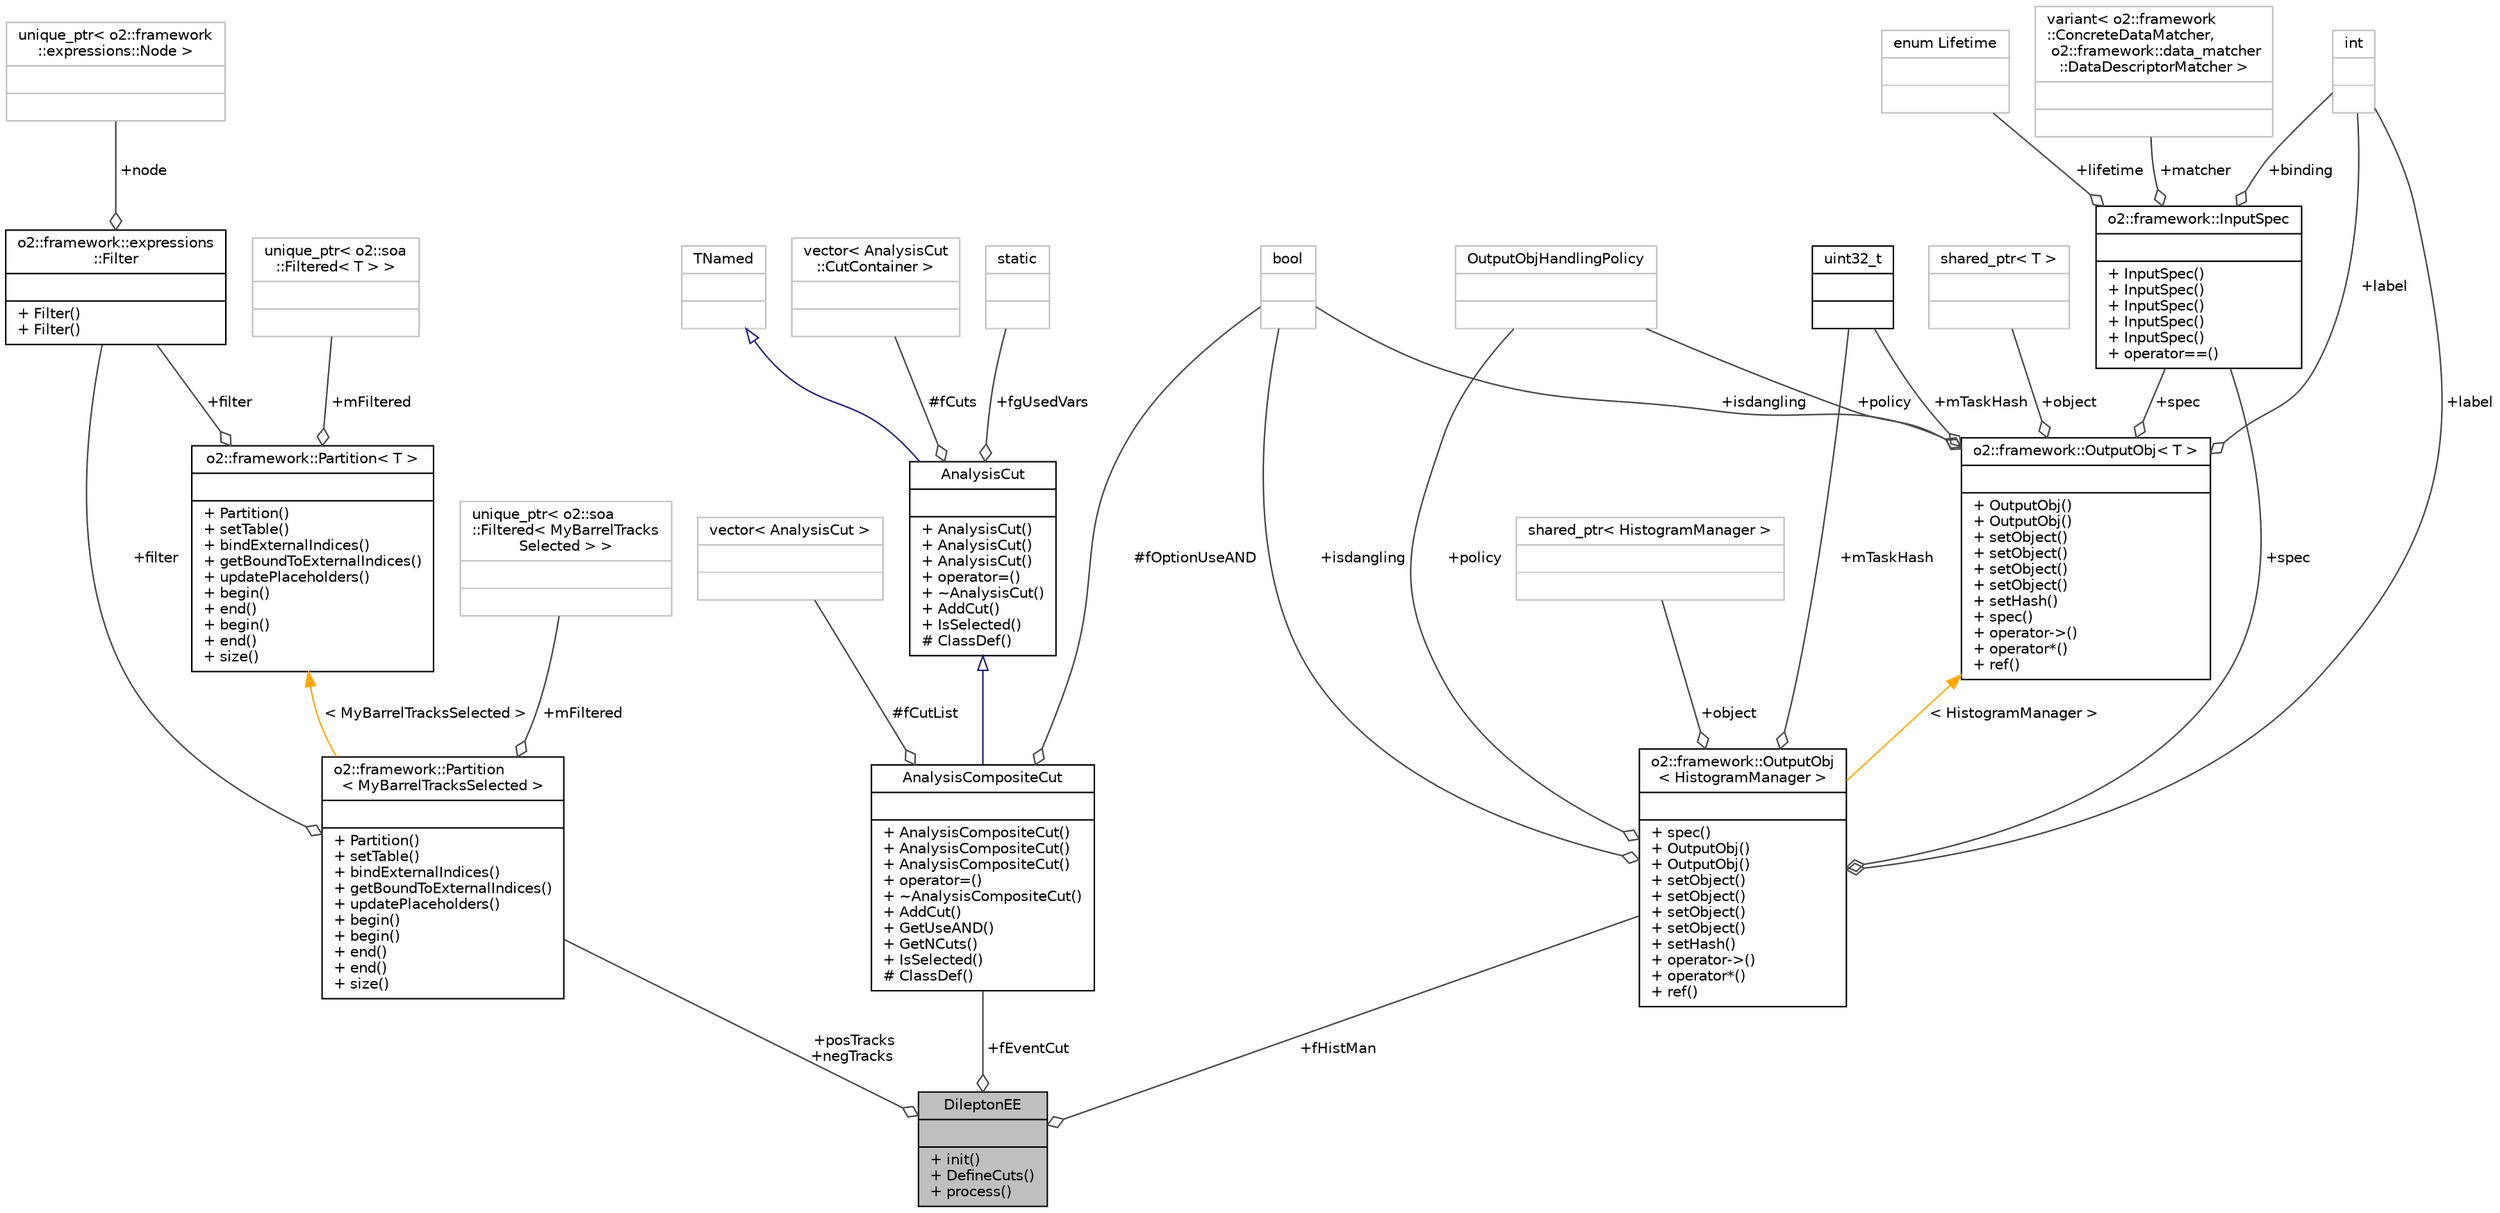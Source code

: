 digraph "DileptonEE"
{
 // INTERACTIVE_SVG=YES
  bgcolor="transparent";
  edge [fontname="Helvetica",fontsize="10",labelfontname="Helvetica",labelfontsize="10"];
  node [fontname="Helvetica",fontsize="10",shape=record];
  Node1 [label="{DileptonEE\n||+ init()\l+ DefineCuts()\l+ process()\l}",height=0.2,width=0.4,color="black", fillcolor="grey75", style="filled", fontcolor="black"];
  Node2 -> Node1 [color="grey25",fontsize="10",style="solid",label=" +posTracks\n+negTracks" ,arrowhead="odiamond",fontname="Helvetica"];
  Node2 [label="{o2::framework::Partition\l\< MyBarrelTracksSelected \>\n||+ Partition()\l+ setTable()\l+ bindExternalIndices()\l+ getBoundToExternalIndices()\l+ updatePlaceholders()\l+ begin()\l+ begin()\l+ end()\l+ end()\l+ size()\l}",height=0.2,width=0.4,color="black",URL="$d1/dbf/structo2_1_1framework_1_1Partition.html"];
  Node3 -> Node2 [color="grey25",fontsize="10",style="solid",label=" +mFiltered" ,arrowhead="odiamond",fontname="Helvetica"];
  Node3 [label="{unique_ptr\< o2::soa\l::Filtered\< MyBarrelTracks\lSelected \> \>\n||}",height=0.2,width=0.4,color="grey75"];
  Node4 -> Node2 [color="grey25",fontsize="10",style="solid",label=" +filter" ,arrowhead="odiamond",fontname="Helvetica"];
  Node4 [label="{o2::framework::expressions\l::Filter\n||+ Filter()\l+ Filter()\l}",height=0.2,width=0.4,color="black",URL="$d1/d9a/structo2_1_1framework_1_1expressions_1_1Filter.html",tooltip="A struct, containing the root of the expression tree. "];
  Node5 -> Node4 [color="grey25",fontsize="10",style="solid",label=" +node" ,arrowhead="odiamond",fontname="Helvetica"];
  Node5 [label="{unique_ptr\< o2::framework\l::expressions::Node \>\n||}",height=0.2,width=0.4,color="grey75"];
  Node6 -> Node2 [dir="back",color="orange",fontsize="10",style="solid",label=" \< MyBarrelTracksSelected \>" ,fontname="Helvetica"];
  Node6 [label="{o2::framework::Partition\< T \>\n||+ Partition()\l+ setTable()\l+ bindExternalIndices()\l+ getBoundToExternalIndices()\l+ updatePlaceholders()\l+ begin()\l+ end()\l+ begin()\l+ end()\l+ size()\l}",height=0.2,width=0.4,color="black",URL="$d1/dbf/structo2_1_1framework_1_1Partition.html"];
  Node7 -> Node6 [color="grey25",fontsize="10",style="solid",label=" +mFiltered" ,arrowhead="odiamond",fontname="Helvetica"];
  Node7 [label="{unique_ptr\< o2::soa\l::Filtered\< T \> \>\n||}",height=0.2,width=0.4,color="grey75"];
  Node4 -> Node6 [color="grey25",fontsize="10",style="solid",label=" +filter" ,arrowhead="odiamond",fontname="Helvetica"];
  Node8 -> Node1 [color="grey25",fontsize="10",style="solid",label=" +fEventCut" ,arrowhead="odiamond",fontname="Helvetica"];
  Node8 [label="{AnalysisCompositeCut\n||+ AnalysisCompositeCut()\l+ AnalysisCompositeCut()\l+ AnalysisCompositeCut()\l+ operator=()\l+ ~AnalysisCompositeCut()\l+ AddCut()\l+ GetUseAND()\l+ GetNCuts()\l+ IsSelected()\l# ClassDef()\l}",height=0.2,width=0.4,color="black",URL="$db/d7a/classAnalysisCompositeCut.html"];
  Node9 -> Node8 [dir="back",color="midnightblue",fontsize="10",style="solid",arrowtail="onormal",fontname="Helvetica"];
  Node9 [label="{AnalysisCut\n||+ AnalysisCut()\l+ AnalysisCut()\l+ AnalysisCut()\l+ operator=()\l+ ~AnalysisCut()\l+ AddCut()\l+ IsSelected()\l# ClassDef()\l}",height=0.2,width=0.4,color="black",URL="$de/df4/classAnalysisCut.html"];
  Node10 -> Node9 [dir="back",color="midnightblue",fontsize="10",style="solid",arrowtail="onormal",fontname="Helvetica"];
  Node10 [label="{TNamed\n||}",height=0.2,width=0.4,color="grey75"];
  Node11 -> Node9 [color="grey25",fontsize="10",style="solid",label=" #fCuts" ,arrowhead="odiamond",fontname="Helvetica"];
  Node11 [label="{vector\< AnalysisCut\l::CutContainer \>\n||}",height=0.2,width=0.4,color="grey75"];
  Node12 -> Node9 [color="grey25",fontsize="10",style="solid",label=" +fgUsedVars" ,arrowhead="odiamond",fontname="Helvetica"];
  Node12 [label="{static\n||}",height=0.2,width=0.4,color="grey75"];
  Node13 -> Node8 [color="grey25",fontsize="10",style="solid",label=" #fCutList" ,arrowhead="odiamond",fontname="Helvetica"];
  Node13 [label="{vector\< AnalysisCut \>\n||}",height=0.2,width=0.4,color="grey75"];
  Node14 -> Node8 [color="grey25",fontsize="10",style="solid",label=" #fOptionUseAND" ,arrowhead="odiamond",fontname="Helvetica"];
  Node14 [label="{bool\n||}",height=0.2,width=0.4,color="grey75"];
  Node15 -> Node1 [color="grey25",fontsize="10",style="solid",label=" +fHistMan" ,arrowhead="odiamond",fontname="Helvetica"];
  Node15 [label="{o2::framework::OutputObj\l\< HistogramManager \>\n||+ spec()\l+ OutputObj()\l+ OutputObj()\l+ setObject()\l+ setObject()\l+ setObject()\l+ setObject()\l+ setHash()\l+ operator-\>()\l+ operator*()\l+ ref()\l}",height=0.2,width=0.4,color="black",URL="$d4/d79/structo2_1_1framework_1_1OutputObj.html"];
  Node16 -> Node15 [color="grey25",fontsize="10",style="solid",label=" +object" ,arrowhead="odiamond",fontname="Helvetica"];
  Node16 [label="{shared_ptr\< HistogramManager \>\n||}",height=0.2,width=0.4,color="grey75"];
  Node17 -> Node15 [color="grey25",fontsize="10",style="solid",label=" +policy" ,arrowhead="odiamond",fontname="Helvetica"];
  Node17 [label="{OutputObjHandlingPolicy\n||}",height=0.2,width=0.4,color="grey75"];
  Node18 -> Node15 [color="grey25",fontsize="10",style="solid",label=" +mTaskHash" ,arrowhead="odiamond",fontname="Helvetica"];
  Node18 [label="{uint32_t\n||}",height=0.2,width=0.4,color="black",URL="$d3/d87/classuint32__t.html"];
  Node19 -> Node15 [color="grey25",fontsize="10",style="solid",label=" +label" ,arrowhead="odiamond",fontname="Helvetica"];
  Node19 [label="{int\n||}",height=0.2,width=0.4,color="grey75"];
  Node14 -> Node15 [color="grey25",fontsize="10",style="solid",label=" +isdangling" ,arrowhead="odiamond",fontname="Helvetica"];
  Node20 -> Node15 [color="grey25",fontsize="10",style="solid",label=" +spec" ,arrowhead="odiamond",fontname="Helvetica"];
  Node20 [label="{o2::framework::InputSpec\n||+ InputSpec()\l+ InputSpec()\l+ InputSpec()\l+ InputSpec()\l+ InputSpec()\l+ operator==()\l}",height=0.2,width=0.4,color="black",URL="$da/d96/structo2_1_1framework_1_1InputSpec.html"];
  Node21 -> Node20 [color="grey25",fontsize="10",style="solid",label=" +lifetime" ,arrowhead="odiamond",fontname="Helvetica"];
  Node21 [label="{enum Lifetime\n||}",height=0.2,width=0.4,color="grey75"];
  Node22 -> Node20 [color="grey25",fontsize="10",style="solid",label=" +matcher" ,arrowhead="odiamond",fontname="Helvetica"];
  Node22 [label="{variant\< o2::framework\l::ConcreteDataMatcher,\l o2::framework::data_matcher\l::DataDescriptorMatcher \>\n||}",height=0.2,width=0.4,color="grey75"];
  Node19 -> Node20 [color="grey25",fontsize="10",style="solid",label=" +binding" ,arrowhead="odiamond",fontname="Helvetica"];
  Node23 -> Node15 [dir="back",color="orange",fontsize="10",style="solid",label=" \< HistogramManager \>" ,fontname="Helvetica"];
  Node23 [label="{o2::framework::OutputObj\< T \>\n||+ OutputObj()\l+ OutputObj()\l+ setObject()\l+ setObject()\l+ setObject()\l+ setObject()\l+ setHash()\l+ spec()\l+ operator-\>()\l+ operator*()\l+ ref()\l}",height=0.2,width=0.4,color="black",URL="$d4/d79/structo2_1_1framework_1_1OutputObj.html"];
  Node17 -> Node23 [color="grey25",fontsize="10",style="solid",label=" +policy" ,arrowhead="odiamond",fontname="Helvetica"];
  Node18 -> Node23 [color="grey25",fontsize="10",style="solid",label=" +mTaskHash" ,arrowhead="odiamond",fontname="Helvetica"];
  Node19 -> Node23 [color="grey25",fontsize="10",style="solid",label=" +label" ,arrowhead="odiamond",fontname="Helvetica"];
  Node24 -> Node23 [color="grey25",fontsize="10",style="solid",label=" +object" ,arrowhead="odiamond",fontname="Helvetica"];
  Node24 [label="{shared_ptr\< T \>\n||}",height=0.2,width=0.4,color="grey75"];
  Node14 -> Node23 [color="grey25",fontsize="10",style="solid",label=" +isdangling" ,arrowhead="odiamond",fontname="Helvetica"];
  Node20 -> Node23 [color="grey25",fontsize="10",style="solid",label=" +spec" ,arrowhead="odiamond",fontname="Helvetica"];
}
